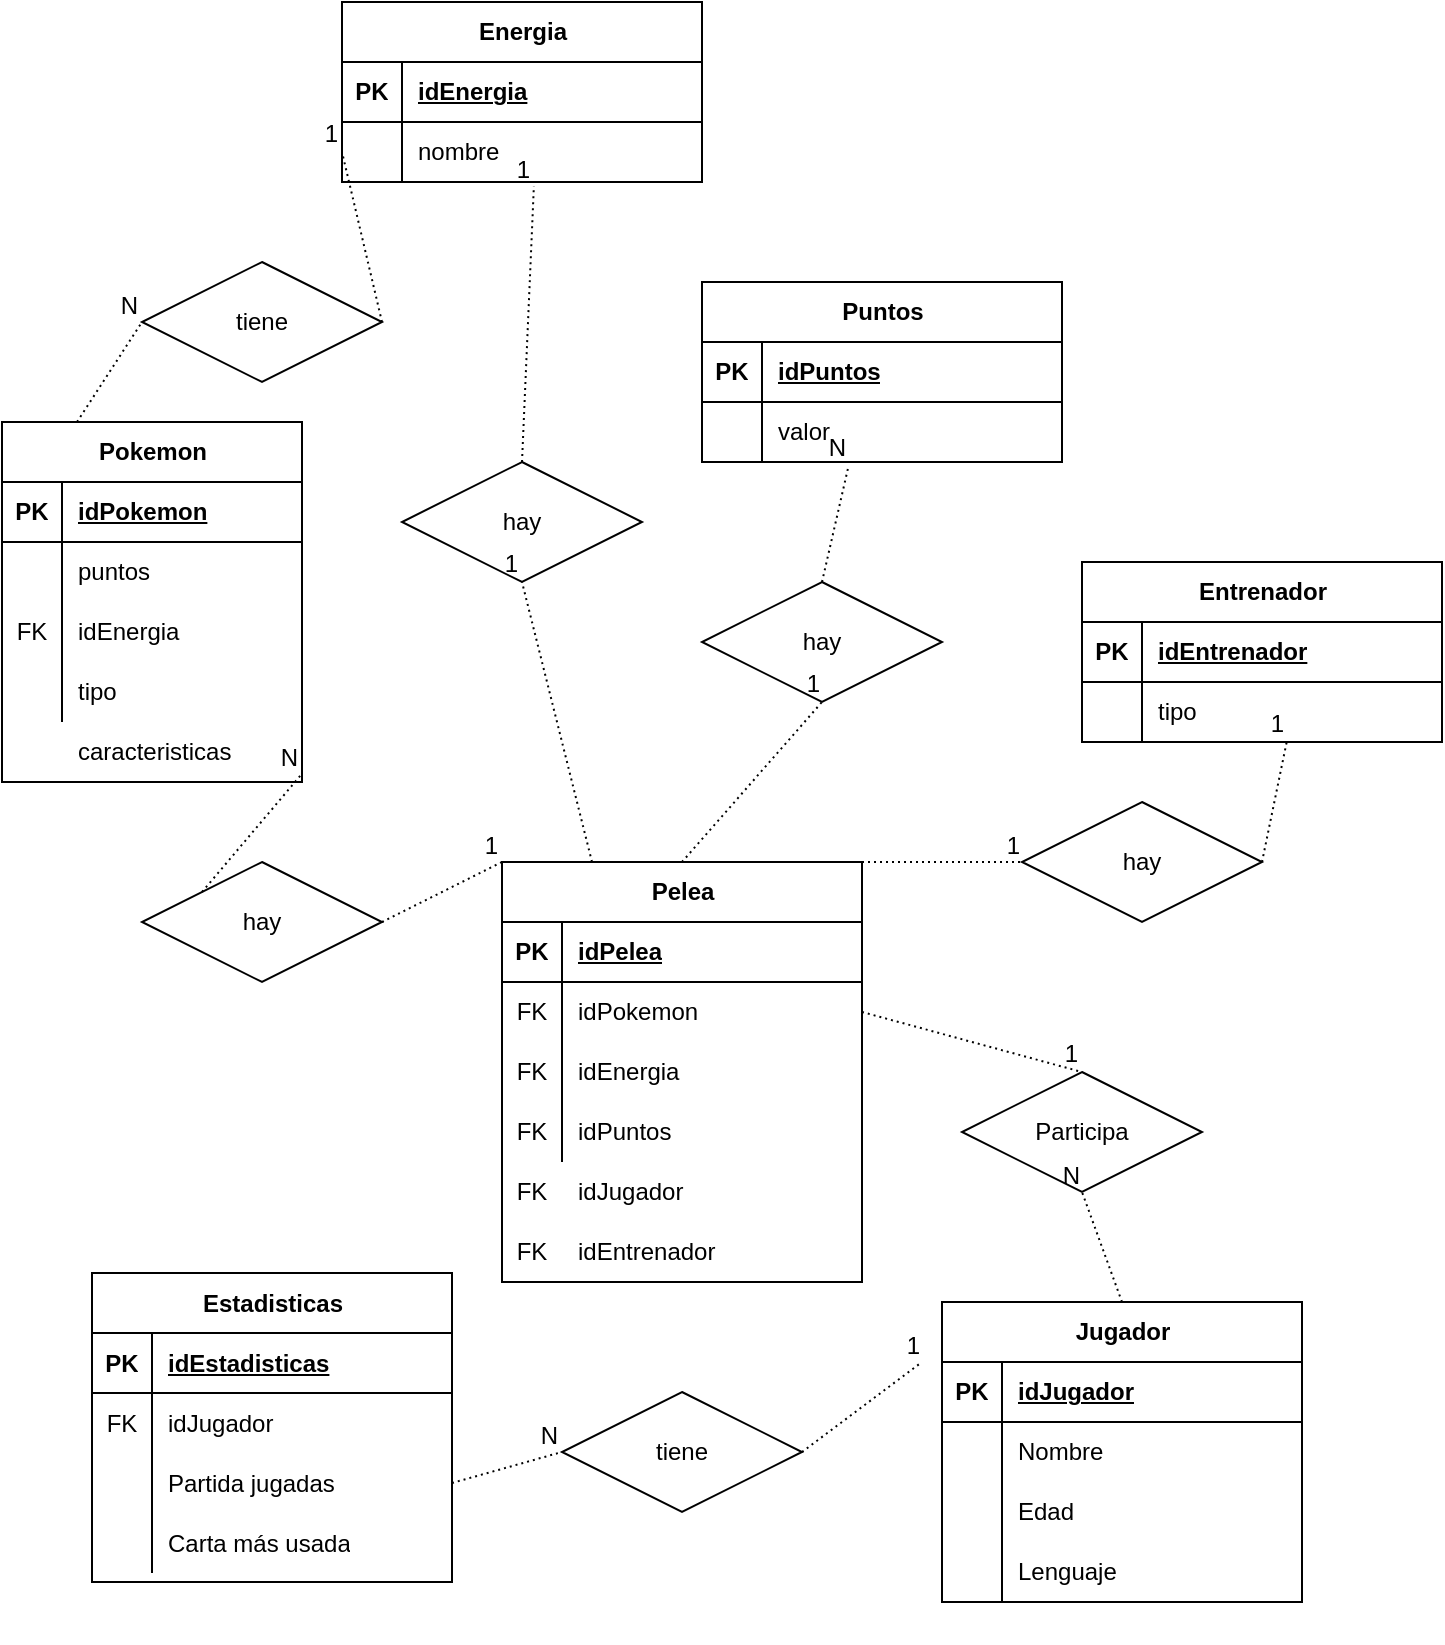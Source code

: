 <mxfile version="26.0.16">
  <diagram name="Página-1" id="0v46njM5LDoQzok3fD9l">
    <mxGraphModel grid="1" page="1" gridSize="10" guides="1" tooltips="1" connect="1" arrows="1" fold="1" pageScale="1" pageWidth="827" pageHeight="1169" math="0" shadow="0">
      <root>
        <mxCell id="0" />
        <mxCell id="1" parent="0" />
        <mxCell id="lnfIBL2a3uTPqAwQi3zn-13" value="Pokemon" style="shape=table;startSize=30;container=1;collapsible=1;childLayout=tableLayout;fixedRows=1;rowLines=0;fontStyle=1;align=center;resizeLast=1;html=1;" vertex="1" parent="1">
          <mxGeometry x="30" y="110" width="150" height="180" as="geometry" />
        </mxCell>
        <mxCell id="lnfIBL2a3uTPqAwQi3zn-14" value="" style="shape=tableRow;horizontal=0;startSize=0;swimlaneHead=0;swimlaneBody=0;fillColor=none;collapsible=0;dropTarget=0;points=[[0,0.5],[1,0.5]];portConstraint=eastwest;top=0;left=0;right=0;bottom=1;" vertex="1" parent="lnfIBL2a3uTPqAwQi3zn-13">
          <mxGeometry y="30" width="150" height="30" as="geometry" />
        </mxCell>
        <mxCell id="lnfIBL2a3uTPqAwQi3zn-15" value="PK" style="shape=partialRectangle;connectable=0;fillColor=none;top=0;left=0;bottom=0;right=0;fontStyle=1;overflow=hidden;whiteSpace=wrap;html=1;" vertex="1" parent="lnfIBL2a3uTPqAwQi3zn-14">
          <mxGeometry width="30" height="30" as="geometry">
            <mxRectangle width="30" height="30" as="alternateBounds" />
          </mxGeometry>
        </mxCell>
        <mxCell id="lnfIBL2a3uTPqAwQi3zn-16" value="idPokemon" style="shape=partialRectangle;connectable=0;fillColor=none;top=0;left=0;bottom=0;right=0;align=left;spacingLeft=6;fontStyle=5;overflow=hidden;whiteSpace=wrap;html=1;" vertex="1" parent="lnfIBL2a3uTPqAwQi3zn-14">
          <mxGeometry x="30" width="120" height="30" as="geometry">
            <mxRectangle width="120" height="30" as="alternateBounds" />
          </mxGeometry>
        </mxCell>
        <mxCell id="lnfIBL2a3uTPqAwQi3zn-17" value="" style="shape=tableRow;horizontal=0;startSize=0;swimlaneHead=0;swimlaneBody=0;fillColor=none;collapsible=0;dropTarget=0;points=[[0,0.5],[1,0.5]];portConstraint=eastwest;top=0;left=0;right=0;bottom=0;" vertex="1" parent="lnfIBL2a3uTPqAwQi3zn-13">
          <mxGeometry y="60" width="150" height="30" as="geometry" />
        </mxCell>
        <mxCell id="lnfIBL2a3uTPqAwQi3zn-18" value="" style="shape=partialRectangle;connectable=0;fillColor=none;top=0;left=0;bottom=0;right=0;editable=1;overflow=hidden;whiteSpace=wrap;html=1;" vertex="1" parent="lnfIBL2a3uTPqAwQi3zn-17">
          <mxGeometry width="30" height="30" as="geometry">
            <mxRectangle width="30" height="30" as="alternateBounds" />
          </mxGeometry>
        </mxCell>
        <mxCell id="lnfIBL2a3uTPqAwQi3zn-19" value="puntos" style="shape=partialRectangle;connectable=0;fillColor=none;top=0;left=0;bottom=0;right=0;align=left;spacingLeft=6;overflow=hidden;whiteSpace=wrap;html=1;" vertex="1" parent="lnfIBL2a3uTPqAwQi3zn-17">
          <mxGeometry x="30" width="120" height="30" as="geometry">
            <mxRectangle width="120" height="30" as="alternateBounds" />
          </mxGeometry>
        </mxCell>
        <mxCell id="lnfIBL2a3uTPqAwQi3zn-20" value="" style="shape=tableRow;horizontal=0;startSize=0;swimlaneHead=0;swimlaneBody=0;fillColor=none;collapsible=0;dropTarget=0;points=[[0,0.5],[1,0.5]];portConstraint=eastwest;top=0;left=0;right=0;bottom=0;" vertex="1" parent="lnfIBL2a3uTPqAwQi3zn-13">
          <mxGeometry y="90" width="150" height="30" as="geometry" />
        </mxCell>
        <mxCell id="lnfIBL2a3uTPqAwQi3zn-21" value="FK" style="shape=partialRectangle;connectable=0;fillColor=none;top=0;left=0;bottom=0;right=0;editable=1;overflow=hidden;whiteSpace=wrap;html=1;" vertex="1" parent="lnfIBL2a3uTPqAwQi3zn-20">
          <mxGeometry width="30" height="30" as="geometry">
            <mxRectangle width="30" height="30" as="alternateBounds" />
          </mxGeometry>
        </mxCell>
        <mxCell id="lnfIBL2a3uTPqAwQi3zn-22" value="idEnergia" style="shape=partialRectangle;connectable=0;fillColor=none;top=0;left=0;bottom=0;right=0;align=left;spacingLeft=6;overflow=hidden;whiteSpace=wrap;html=1;" vertex="1" parent="lnfIBL2a3uTPqAwQi3zn-20">
          <mxGeometry x="30" width="120" height="30" as="geometry">
            <mxRectangle width="120" height="30" as="alternateBounds" />
          </mxGeometry>
        </mxCell>
        <mxCell id="lnfIBL2a3uTPqAwQi3zn-23" value="" style="shape=tableRow;horizontal=0;startSize=0;swimlaneHead=0;swimlaneBody=0;fillColor=none;collapsible=0;dropTarget=0;points=[[0,0.5],[1,0.5]];portConstraint=eastwest;top=0;left=0;right=0;bottom=0;" vertex="1" parent="lnfIBL2a3uTPqAwQi3zn-13">
          <mxGeometry y="120" width="150" height="30" as="geometry" />
        </mxCell>
        <mxCell id="lnfIBL2a3uTPqAwQi3zn-24" value="" style="shape=partialRectangle;connectable=0;fillColor=none;top=0;left=0;bottom=0;right=0;editable=1;overflow=hidden;whiteSpace=wrap;html=1;" vertex="1" parent="lnfIBL2a3uTPqAwQi3zn-23">
          <mxGeometry width="30" height="30" as="geometry">
            <mxRectangle width="30" height="30" as="alternateBounds" />
          </mxGeometry>
        </mxCell>
        <mxCell id="lnfIBL2a3uTPqAwQi3zn-25" value="tipo" style="shape=partialRectangle;connectable=0;fillColor=none;top=0;left=0;bottom=0;right=0;align=left;spacingLeft=6;overflow=hidden;whiteSpace=wrap;html=1;" vertex="1" parent="lnfIBL2a3uTPqAwQi3zn-23">
          <mxGeometry x="30" width="120" height="30" as="geometry">
            <mxRectangle width="120" height="30" as="alternateBounds" />
          </mxGeometry>
        </mxCell>
        <mxCell id="lnfIBL2a3uTPqAwQi3zn-26" value="Entrenador" style="shape=table;startSize=30;container=1;collapsible=1;childLayout=tableLayout;fixedRows=1;rowLines=0;fontStyle=1;align=center;resizeLast=1;html=1;" vertex="1" parent="1">
          <mxGeometry x="570" y="180" width="180" height="90" as="geometry" />
        </mxCell>
        <mxCell id="lnfIBL2a3uTPqAwQi3zn-27" value="" style="shape=tableRow;horizontal=0;startSize=0;swimlaneHead=0;swimlaneBody=0;fillColor=none;collapsible=0;dropTarget=0;points=[[0,0.5],[1,0.5]];portConstraint=eastwest;top=0;left=0;right=0;bottom=1;" vertex="1" parent="lnfIBL2a3uTPqAwQi3zn-26">
          <mxGeometry y="30" width="180" height="30" as="geometry" />
        </mxCell>
        <mxCell id="lnfIBL2a3uTPqAwQi3zn-28" value="PK" style="shape=partialRectangle;connectable=0;fillColor=none;top=0;left=0;bottom=0;right=0;fontStyle=1;overflow=hidden;whiteSpace=wrap;html=1;" vertex="1" parent="lnfIBL2a3uTPqAwQi3zn-27">
          <mxGeometry width="30" height="30" as="geometry">
            <mxRectangle width="30" height="30" as="alternateBounds" />
          </mxGeometry>
        </mxCell>
        <mxCell id="lnfIBL2a3uTPqAwQi3zn-29" value="idEntrenador" style="shape=partialRectangle;connectable=0;fillColor=none;top=0;left=0;bottom=0;right=0;align=left;spacingLeft=6;fontStyle=5;overflow=hidden;whiteSpace=wrap;html=1;" vertex="1" parent="lnfIBL2a3uTPqAwQi3zn-27">
          <mxGeometry x="30" width="150" height="30" as="geometry">
            <mxRectangle width="150" height="30" as="alternateBounds" />
          </mxGeometry>
        </mxCell>
        <mxCell id="lnfIBL2a3uTPqAwQi3zn-30" value="" style="shape=tableRow;horizontal=0;startSize=0;swimlaneHead=0;swimlaneBody=0;fillColor=none;collapsible=0;dropTarget=0;points=[[0,0.5],[1,0.5]];portConstraint=eastwest;top=0;left=0;right=0;bottom=0;" vertex="1" parent="lnfIBL2a3uTPqAwQi3zn-26">
          <mxGeometry y="60" width="180" height="30" as="geometry" />
        </mxCell>
        <mxCell id="lnfIBL2a3uTPqAwQi3zn-31" value="" style="shape=partialRectangle;connectable=0;fillColor=none;top=0;left=0;bottom=0;right=0;editable=1;overflow=hidden;whiteSpace=wrap;html=1;" vertex="1" parent="lnfIBL2a3uTPqAwQi3zn-30">
          <mxGeometry width="30" height="30" as="geometry">
            <mxRectangle width="30" height="30" as="alternateBounds" />
          </mxGeometry>
        </mxCell>
        <mxCell id="lnfIBL2a3uTPqAwQi3zn-32" value="tipo" style="shape=partialRectangle;connectable=0;fillColor=none;top=0;left=0;bottom=0;right=0;align=left;spacingLeft=6;overflow=hidden;whiteSpace=wrap;html=1;" vertex="1" parent="lnfIBL2a3uTPqAwQi3zn-30">
          <mxGeometry x="30" width="150" height="30" as="geometry">
            <mxRectangle width="150" height="30" as="alternateBounds" />
          </mxGeometry>
        </mxCell>
        <mxCell id="lnfIBL2a3uTPqAwQi3zn-42" value="Puntos" style="shape=table;startSize=30;container=1;collapsible=1;childLayout=tableLayout;fixedRows=1;rowLines=0;fontStyle=1;align=center;resizeLast=1;html=1;" vertex="1" parent="1">
          <mxGeometry x="380" y="40" width="180" height="90" as="geometry" />
        </mxCell>
        <mxCell id="lnfIBL2a3uTPqAwQi3zn-43" value="" style="shape=tableRow;horizontal=0;startSize=0;swimlaneHead=0;swimlaneBody=0;fillColor=none;collapsible=0;dropTarget=0;points=[[0,0.5],[1,0.5]];portConstraint=eastwest;top=0;left=0;right=0;bottom=1;" vertex="1" parent="lnfIBL2a3uTPqAwQi3zn-42">
          <mxGeometry y="30" width="180" height="30" as="geometry" />
        </mxCell>
        <mxCell id="lnfIBL2a3uTPqAwQi3zn-44" value="PK" style="shape=partialRectangle;connectable=0;fillColor=none;top=0;left=0;bottom=0;right=0;fontStyle=1;overflow=hidden;whiteSpace=wrap;html=1;" vertex="1" parent="lnfIBL2a3uTPqAwQi3zn-43">
          <mxGeometry width="30" height="30" as="geometry">
            <mxRectangle width="30" height="30" as="alternateBounds" />
          </mxGeometry>
        </mxCell>
        <mxCell id="lnfIBL2a3uTPqAwQi3zn-45" value="idPuntos" style="shape=partialRectangle;connectable=0;fillColor=none;top=0;left=0;bottom=0;right=0;align=left;spacingLeft=6;fontStyle=5;overflow=hidden;whiteSpace=wrap;html=1;" vertex="1" parent="lnfIBL2a3uTPqAwQi3zn-43">
          <mxGeometry x="30" width="150" height="30" as="geometry">
            <mxRectangle width="150" height="30" as="alternateBounds" />
          </mxGeometry>
        </mxCell>
        <mxCell id="lnfIBL2a3uTPqAwQi3zn-46" value="" style="shape=tableRow;horizontal=0;startSize=0;swimlaneHead=0;swimlaneBody=0;fillColor=none;collapsible=0;dropTarget=0;points=[[0,0.5],[1,0.5]];portConstraint=eastwest;top=0;left=0;right=0;bottom=0;" vertex="1" parent="lnfIBL2a3uTPqAwQi3zn-42">
          <mxGeometry y="60" width="180" height="30" as="geometry" />
        </mxCell>
        <mxCell id="lnfIBL2a3uTPqAwQi3zn-47" value="" style="shape=partialRectangle;connectable=0;fillColor=none;top=0;left=0;bottom=0;right=0;editable=1;overflow=hidden;whiteSpace=wrap;html=1;" vertex="1" parent="lnfIBL2a3uTPqAwQi3zn-46">
          <mxGeometry width="30" height="30" as="geometry">
            <mxRectangle width="30" height="30" as="alternateBounds" />
          </mxGeometry>
        </mxCell>
        <mxCell id="lnfIBL2a3uTPqAwQi3zn-48" value="valor" style="shape=partialRectangle;connectable=0;fillColor=none;top=0;left=0;bottom=0;right=0;align=left;spacingLeft=6;overflow=hidden;whiteSpace=wrap;html=1;" vertex="1" parent="lnfIBL2a3uTPqAwQi3zn-46">
          <mxGeometry x="30" width="150" height="30" as="geometry">
            <mxRectangle width="150" height="30" as="alternateBounds" />
          </mxGeometry>
        </mxCell>
        <mxCell id="lnfIBL2a3uTPqAwQi3zn-55" value="Energia" style="shape=table;startSize=30;container=1;collapsible=1;childLayout=tableLayout;fixedRows=1;rowLines=0;fontStyle=1;align=center;resizeLast=1;html=1;" vertex="1" parent="1">
          <mxGeometry x="200" y="-100" width="180" height="90" as="geometry" />
        </mxCell>
        <mxCell id="lnfIBL2a3uTPqAwQi3zn-56" value="" style="shape=tableRow;horizontal=0;startSize=0;swimlaneHead=0;swimlaneBody=0;fillColor=none;collapsible=0;dropTarget=0;points=[[0,0.5],[1,0.5]];portConstraint=eastwest;top=0;left=0;right=0;bottom=1;" vertex="1" parent="lnfIBL2a3uTPqAwQi3zn-55">
          <mxGeometry y="30" width="180" height="30" as="geometry" />
        </mxCell>
        <mxCell id="lnfIBL2a3uTPqAwQi3zn-57" value="PK" style="shape=partialRectangle;connectable=0;fillColor=none;top=0;left=0;bottom=0;right=0;fontStyle=1;overflow=hidden;whiteSpace=wrap;html=1;" vertex="1" parent="lnfIBL2a3uTPqAwQi3zn-56">
          <mxGeometry width="30" height="30" as="geometry">
            <mxRectangle width="30" height="30" as="alternateBounds" />
          </mxGeometry>
        </mxCell>
        <mxCell id="lnfIBL2a3uTPqAwQi3zn-58" value="idEnergia" style="shape=partialRectangle;connectable=0;fillColor=none;top=0;left=0;bottom=0;right=0;align=left;spacingLeft=6;fontStyle=5;overflow=hidden;whiteSpace=wrap;html=1;" vertex="1" parent="lnfIBL2a3uTPqAwQi3zn-56">
          <mxGeometry x="30" width="150" height="30" as="geometry">
            <mxRectangle width="150" height="30" as="alternateBounds" />
          </mxGeometry>
        </mxCell>
        <mxCell id="lnfIBL2a3uTPqAwQi3zn-59" value="" style="shape=tableRow;horizontal=0;startSize=0;swimlaneHead=0;swimlaneBody=0;fillColor=none;collapsible=0;dropTarget=0;points=[[0,0.5],[1,0.5]];portConstraint=eastwest;top=0;left=0;right=0;bottom=0;" vertex="1" parent="lnfIBL2a3uTPqAwQi3zn-55">
          <mxGeometry y="60" width="180" height="30" as="geometry" />
        </mxCell>
        <mxCell id="lnfIBL2a3uTPqAwQi3zn-60" value="" style="shape=partialRectangle;connectable=0;fillColor=none;top=0;left=0;bottom=0;right=0;editable=1;overflow=hidden;whiteSpace=wrap;html=1;" vertex="1" parent="lnfIBL2a3uTPqAwQi3zn-59">
          <mxGeometry width="30" height="30" as="geometry">
            <mxRectangle width="30" height="30" as="alternateBounds" />
          </mxGeometry>
        </mxCell>
        <mxCell id="lnfIBL2a3uTPqAwQi3zn-61" value="nombre" style="shape=partialRectangle;connectable=0;fillColor=none;top=0;left=0;bottom=0;right=0;align=left;spacingLeft=6;overflow=hidden;whiteSpace=wrap;html=1;" vertex="1" parent="lnfIBL2a3uTPqAwQi3zn-59">
          <mxGeometry x="30" width="150" height="30" as="geometry">
            <mxRectangle width="150" height="30" as="alternateBounds" />
          </mxGeometry>
        </mxCell>
        <mxCell id="lnfIBL2a3uTPqAwQi3zn-68" value="Pelea" style="shape=table;startSize=30;container=1;collapsible=1;childLayout=tableLayout;fixedRows=1;rowLines=0;fontStyle=1;align=center;resizeLast=1;html=1;" vertex="1" parent="1">
          <mxGeometry x="280" y="330" width="180" height="210" as="geometry" />
        </mxCell>
        <mxCell id="lnfIBL2a3uTPqAwQi3zn-69" value="" style="shape=tableRow;horizontal=0;startSize=0;swimlaneHead=0;swimlaneBody=0;fillColor=none;collapsible=0;dropTarget=0;points=[[0,0.5],[1,0.5]];portConstraint=eastwest;top=0;left=0;right=0;bottom=1;" vertex="1" parent="lnfIBL2a3uTPqAwQi3zn-68">
          <mxGeometry y="30" width="180" height="30" as="geometry" />
        </mxCell>
        <mxCell id="lnfIBL2a3uTPqAwQi3zn-70" value="PK" style="shape=partialRectangle;connectable=0;fillColor=none;top=0;left=0;bottom=0;right=0;fontStyle=1;overflow=hidden;whiteSpace=wrap;html=1;" vertex="1" parent="lnfIBL2a3uTPqAwQi3zn-69">
          <mxGeometry width="30" height="30" as="geometry">
            <mxRectangle width="30" height="30" as="alternateBounds" />
          </mxGeometry>
        </mxCell>
        <mxCell id="lnfIBL2a3uTPqAwQi3zn-71" value="idPelea" style="shape=partialRectangle;connectable=0;fillColor=none;top=0;left=0;bottom=0;right=0;align=left;spacingLeft=6;fontStyle=5;overflow=hidden;whiteSpace=wrap;html=1;" vertex="1" parent="lnfIBL2a3uTPqAwQi3zn-69">
          <mxGeometry x="30" width="150" height="30" as="geometry">
            <mxRectangle width="150" height="30" as="alternateBounds" />
          </mxGeometry>
        </mxCell>
        <mxCell id="lnfIBL2a3uTPqAwQi3zn-72" value="" style="shape=tableRow;horizontal=0;startSize=0;swimlaneHead=0;swimlaneBody=0;fillColor=none;collapsible=0;dropTarget=0;points=[[0,0.5],[1,0.5]];portConstraint=eastwest;top=0;left=0;right=0;bottom=0;" vertex="1" parent="lnfIBL2a3uTPqAwQi3zn-68">
          <mxGeometry y="60" width="180" height="30" as="geometry" />
        </mxCell>
        <mxCell id="lnfIBL2a3uTPqAwQi3zn-73" value="FK" style="shape=partialRectangle;connectable=0;fillColor=none;top=0;left=0;bottom=0;right=0;editable=1;overflow=hidden;whiteSpace=wrap;html=1;" vertex="1" parent="lnfIBL2a3uTPqAwQi3zn-72">
          <mxGeometry width="30" height="30" as="geometry">
            <mxRectangle width="30" height="30" as="alternateBounds" />
          </mxGeometry>
        </mxCell>
        <mxCell id="lnfIBL2a3uTPqAwQi3zn-74" value="idPokemon" style="shape=partialRectangle;connectable=0;fillColor=none;top=0;left=0;bottom=0;right=0;align=left;spacingLeft=6;overflow=hidden;whiteSpace=wrap;html=1;" vertex="1" parent="lnfIBL2a3uTPqAwQi3zn-72">
          <mxGeometry x="30" width="150" height="30" as="geometry">
            <mxRectangle width="150" height="30" as="alternateBounds" />
          </mxGeometry>
        </mxCell>
        <mxCell id="lnfIBL2a3uTPqAwQi3zn-75" value="" style="shape=tableRow;horizontal=0;startSize=0;swimlaneHead=0;swimlaneBody=0;fillColor=none;collapsible=0;dropTarget=0;points=[[0,0.5],[1,0.5]];portConstraint=eastwest;top=0;left=0;right=0;bottom=0;" vertex="1" parent="lnfIBL2a3uTPqAwQi3zn-68">
          <mxGeometry y="90" width="180" height="30" as="geometry" />
        </mxCell>
        <mxCell id="lnfIBL2a3uTPqAwQi3zn-76" value="FK" style="shape=partialRectangle;connectable=0;fillColor=none;top=0;left=0;bottom=0;right=0;editable=1;overflow=hidden;whiteSpace=wrap;html=1;" vertex="1" parent="lnfIBL2a3uTPqAwQi3zn-75">
          <mxGeometry width="30" height="30" as="geometry">
            <mxRectangle width="30" height="30" as="alternateBounds" />
          </mxGeometry>
        </mxCell>
        <mxCell id="lnfIBL2a3uTPqAwQi3zn-77" value="idEnergia" style="shape=partialRectangle;connectable=0;fillColor=none;top=0;left=0;bottom=0;right=0;align=left;spacingLeft=6;overflow=hidden;whiteSpace=wrap;html=1;" vertex="1" parent="lnfIBL2a3uTPqAwQi3zn-75">
          <mxGeometry x="30" width="150" height="30" as="geometry">
            <mxRectangle width="150" height="30" as="alternateBounds" />
          </mxGeometry>
        </mxCell>
        <mxCell id="lnfIBL2a3uTPqAwQi3zn-78" value="" style="shape=tableRow;horizontal=0;startSize=0;swimlaneHead=0;swimlaneBody=0;fillColor=none;collapsible=0;dropTarget=0;points=[[0,0.5],[1,0.5]];portConstraint=eastwest;top=0;left=0;right=0;bottom=0;" vertex="1" parent="lnfIBL2a3uTPqAwQi3zn-68">
          <mxGeometry y="120" width="180" height="30" as="geometry" />
        </mxCell>
        <mxCell id="lnfIBL2a3uTPqAwQi3zn-79" value="FK" style="shape=partialRectangle;connectable=0;fillColor=none;top=0;left=0;bottom=0;right=0;editable=1;overflow=hidden;whiteSpace=wrap;html=1;" vertex="1" parent="lnfIBL2a3uTPqAwQi3zn-78">
          <mxGeometry width="30" height="30" as="geometry">
            <mxRectangle width="30" height="30" as="alternateBounds" />
          </mxGeometry>
        </mxCell>
        <mxCell id="lnfIBL2a3uTPqAwQi3zn-80" value="idPuntos" style="shape=partialRectangle;connectable=0;fillColor=none;top=0;left=0;bottom=0;right=0;align=left;spacingLeft=6;overflow=hidden;whiteSpace=wrap;html=1;" vertex="1" parent="lnfIBL2a3uTPqAwQi3zn-78">
          <mxGeometry x="30" width="150" height="30" as="geometry">
            <mxRectangle width="150" height="30" as="alternateBounds" />
          </mxGeometry>
        </mxCell>
        <mxCell id="lnfIBL2a3uTPqAwQi3zn-81" value="" style="shape=tableRow;horizontal=0;startSize=0;swimlaneHead=0;swimlaneBody=0;fillColor=none;collapsible=0;dropTarget=0;points=[[0,0.5],[1,0.5]];portConstraint=eastwest;top=0;left=0;right=0;bottom=0;" vertex="1" parent="1">
          <mxGeometry x="40" y="450" width="180" height="30" as="geometry" />
        </mxCell>
        <mxCell id="lnfIBL2a3uTPqAwQi3zn-84" value="" style="shape=tableRow;horizontal=0;startSize=0;swimlaneHead=0;swimlaneBody=0;fillColor=none;collapsible=0;dropTarget=0;points=[[0,0.5],[1,0.5]];portConstraint=eastwest;top=0;left=0;right=0;bottom=0;" vertex="1" parent="1">
          <mxGeometry x="90" y="250" width="150" height="20" as="geometry" />
        </mxCell>
        <mxCell id="lnfIBL2a3uTPqAwQi3zn-85" value="" style="shape=partialRectangle;connectable=0;fillColor=none;top=0;left=0;bottom=0;right=0;editable=1;overflow=hidden;whiteSpace=wrap;html=1;" vertex="1" parent="lnfIBL2a3uTPqAwQi3zn-84">
          <mxGeometry width="30" height="20" as="geometry">
            <mxRectangle width="30" height="20" as="alternateBounds" />
          </mxGeometry>
        </mxCell>
        <mxCell id="lnfIBL2a3uTPqAwQi3zn-87" value="" style="shape=tableRow;horizontal=0;startSize=0;swimlaneHead=0;swimlaneBody=0;fillColor=none;collapsible=0;dropTarget=0;points=[[0,0.5],[1,0.5]];portConstraint=eastwest;top=0;left=0;right=0;bottom=0;rounded=0;swimlaneFillColor=none;" vertex="1" parent="1">
          <mxGeometry x="90" y="260" width="150" height="30" as="geometry" />
        </mxCell>
        <mxCell id="lnfIBL2a3uTPqAwQi3zn-89" value="caracteristicas" style="shape=partialRectangle;connectable=0;fillColor=none;top=0;left=0;bottom=0;right=0;align=left;spacingLeft=6;overflow=hidden;whiteSpace=wrap;html=1;" vertex="1" parent="lnfIBL2a3uTPqAwQi3zn-87">
          <mxGeometry x="-30" width="120" height="30" as="geometry">
            <mxRectangle width="120" height="30" as="alternateBounds" />
          </mxGeometry>
        </mxCell>
        <mxCell id="lnfIBL2a3uTPqAwQi3zn-93" value="Jugador" style="shape=table;startSize=30;container=1;collapsible=1;childLayout=tableLayout;fixedRows=1;rowLines=0;fontStyle=1;align=center;resizeLast=1;html=1;" vertex="1" parent="1">
          <mxGeometry x="500" y="550" width="180" height="150" as="geometry" />
        </mxCell>
        <mxCell id="lnfIBL2a3uTPqAwQi3zn-94" value="" style="shape=tableRow;horizontal=0;startSize=0;swimlaneHead=0;swimlaneBody=0;fillColor=none;collapsible=0;dropTarget=0;points=[[0,0.5],[1,0.5]];portConstraint=eastwest;top=0;left=0;right=0;bottom=1;" vertex="1" parent="lnfIBL2a3uTPqAwQi3zn-93">
          <mxGeometry y="30" width="180" height="30" as="geometry" />
        </mxCell>
        <mxCell id="lnfIBL2a3uTPqAwQi3zn-95" value="PK" style="shape=partialRectangle;connectable=0;fillColor=none;top=0;left=0;bottom=0;right=0;fontStyle=1;overflow=hidden;whiteSpace=wrap;html=1;" vertex="1" parent="lnfIBL2a3uTPqAwQi3zn-94">
          <mxGeometry width="30" height="30" as="geometry">
            <mxRectangle width="30" height="30" as="alternateBounds" />
          </mxGeometry>
        </mxCell>
        <mxCell id="lnfIBL2a3uTPqAwQi3zn-96" value="idJugador" style="shape=partialRectangle;connectable=0;fillColor=none;top=0;left=0;bottom=0;right=0;align=left;spacingLeft=6;fontStyle=5;overflow=hidden;whiteSpace=wrap;html=1;" vertex="1" parent="lnfIBL2a3uTPqAwQi3zn-94">
          <mxGeometry x="30" width="150" height="30" as="geometry">
            <mxRectangle width="150" height="30" as="alternateBounds" />
          </mxGeometry>
        </mxCell>
        <mxCell id="lnfIBL2a3uTPqAwQi3zn-97" value="" style="shape=tableRow;horizontal=0;startSize=0;swimlaneHead=0;swimlaneBody=0;fillColor=none;collapsible=0;dropTarget=0;points=[[0,0.5],[1,0.5]];portConstraint=eastwest;top=0;left=0;right=0;bottom=0;" vertex="1" parent="lnfIBL2a3uTPqAwQi3zn-93">
          <mxGeometry y="60" width="180" height="30" as="geometry" />
        </mxCell>
        <mxCell id="lnfIBL2a3uTPqAwQi3zn-98" value="" style="shape=partialRectangle;connectable=0;fillColor=none;top=0;left=0;bottom=0;right=0;editable=1;overflow=hidden;whiteSpace=wrap;html=1;" vertex="1" parent="lnfIBL2a3uTPqAwQi3zn-97">
          <mxGeometry width="30" height="30" as="geometry">
            <mxRectangle width="30" height="30" as="alternateBounds" />
          </mxGeometry>
        </mxCell>
        <mxCell id="lnfIBL2a3uTPqAwQi3zn-99" value="Nombre" style="shape=partialRectangle;connectable=0;fillColor=none;top=0;left=0;bottom=0;right=0;align=left;spacingLeft=6;overflow=hidden;whiteSpace=wrap;html=1;" vertex="1" parent="lnfIBL2a3uTPqAwQi3zn-97">
          <mxGeometry x="30" width="150" height="30" as="geometry">
            <mxRectangle width="150" height="30" as="alternateBounds" />
          </mxGeometry>
        </mxCell>
        <mxCell id="lnfIBL2a3uTPqAwQi3zn-100" value="" style="shape=tableRow;horizontal=0;startSize=0;swimlaneHead=0;swimlaneBody=0;fillColor=none;collapsible=0;dropTarget=0;points=[[0,0.5],[1,0.5]];portConstraint=eastwest;top=0;left=0;right=0;bottom=0;" vertex="1" parent="lnfIBL2a3uTPqAwQi3zn-93">
          <mxGeometry y="90" width="180" height="30" as="geometry" />
        </mxCell>
        <mxCell id="lnfIBL2a3uTPqAwQi3zn-101" value="" style="shape=partialRectangle;connectable=0;fillColor=none;top=0;left=0;bottom=0;right=0;editable=1;overflow=hidden;whiteSpace=wrap;html=1;" vertex="1" parent="lnfIBL2a3uTPqAwQi3zn-100">
          <mxGeometry width="30" height="30" as="geometry">
            <mxRectangle width="30" height="30" as="alternateBounds" />
          </mxGeometry>
        </mxCell>
        <mxCell id="lnfIBL2a3uTPqAwQi3zn-102" value="Edad" style="shape=partialRectangle;connectable=0;fillColor=none;top=0;left=0;bottom=0;right=0;align=left;spacingLeft=6;overflow=hidden;whiteSpace=wrap;html=1;" vertex="1" parent="lnfIBL2a3uTPqAwQi3zn-100">
          <mxGeometry x="30" width="150" height="30" as="geometry">
            <mxRectangle width="150" height="30" as="alternateBounds" />
          </mxGeometry>
        </mxCell>
        <mxCell id="lnfIBL2a3uTPqAwQi3zn-103" value="" style="shape=tableRow;horizontal=0;startSize=0;swimlaneHead=0;swimlaneBody=0;fillColor=none;collapsible=0;dropTarget=0;points=[[0,0.5],[1,0.5]];portConstraint=eastwest;top=0;left=0;right=0;bottom=0;" vertex="1" parent="lnfIBL2a3uTPqAwQi3zn-93">
          <mxGeometry y="120" width="180" height="30" as="geometry" />
        </mxCell>
        <mxCell id="lnfIBL2a3uTPqAwQi3zn-104" value="" style="shape=partialRectangle;connectable=0;fillColor=none;top=0;left=0;bottom=0;right=0;editable=1;overflow=hidden;whiteSpace=wrap;html=1;" vertex="1" parent="lnfIBL2a3uTPqAwQi3zn-103">
          <mxGeometry width="30" height="30" as="geometry">
            <mxRectangle width="30" height="30" as="alternateBounds" />
          </mxGeometry>
        </mxCell>
        <mxCell id="lnfIBL2a3uTPqAwQi3zn-105" value="Lenguaje" style="shape=partialRectangle;connectable=0;fillColor=none;top=0;left=0;bottom=0;right=0;align=left;spacingLeft=6;overflow=hidden;whiteSpace=wrap;html=1;" vertex="1" parent="lnfIBL2a3uTPqAwQi3zn-103">
          <mxGeometry x="30" width="150" height="30" as="geometry">
            <mxRectangle width="150" height="30" as="alternateBounds" />
          </mxGeometry>
        </mxCell>
        <mxCell id="lnfIBL2a3uTPqAwQi3zn-119" value="" style="shape=tableRow;horizontal=0;startSize=0;swimlaneHead=0;swimlaneBody=0;fillColor=none;collapsible=0;dropTarget=0;points=[[0,0.5],[1,0.5]];portConstraint=eastwest;top=0;left=0;right=0;bottom=0;" vertex="1" parent="1">
          <mxGeometry x="480" y="610" width="180" height="30" as="geometry" />
        </mxCell>
        <mxCell id="lnfIBL2a3uTPqAwQi3zn-120" value="" style="shape=partialRectangle;connectable=0;fillColor=none;top=0;left=0;bottom=0;right=0;editable=1;overflow=hidden;whiteSpace=wrap;html=1;" vertex="1" parent="lnfIBL2a3uTPqAwQi3zn-119">
          <mxGeometry width="30" height="30" as="geometry">
            <mxRectangle width="30" height="30" as="alternateBounds" />
          </mxGeometry>
        </mxCell>
        <mxCell id="lnfIBL2a3uTPqAwQi3zn-125" value="Estadisticas" style="shape=table;startSize=30;container=1;collapsible=1;childLayout=tableLayout;fixedRows=1;rowLines=0;fontStyle=1;align=center;resizeLast=1;html=1;" vertex="1" parent="1">
          <mxGeometry x="75" y="535.5" width="180" height="154.5" as="geometry" />
        </mxCell>
        <mxCell id="lnfIBL2a3uTPqAwQi3zn-126" value="" style="shape=tableRow;horizontal=0;startSize=0;swimlaneHead=0;swimlaneBody=0;fillColor=none;collapsible=0;dropTarget=0;points=[[0,0.5],[1,0.5]];portConstraint=eastwest;top=0;left=0;right=0;bottom=1;" vertex="1" parent="lnfIBL2a3uTPqAwQi3zn-125">
          <mxGeometry y="30" width="180" height="30" as="geometry" />
        </mxCell>
        <mxCell id="lnfIBL2a3uTPqAwQi3zn-127" value="PK" style="shape=partialRectangle;connectable=0;fillColor=none;top=0;left=0;bottom=0;right=0;fontStyle=1;overflow=hidden;whiteSpace=wrap;html=1;" vertex="1" parent="lnfIBL2a3uTPqAwQi3zn-126">
          <mxGeometry width="30" height="30" as="geometry">
            <mxRectangle width="30" height="30" as="alternateBounds" />
          </mxGeometry>
        </mxCell>
        <mxCell id="lnfIBL2a3uTPqAwQi3zn-128" value="idEstadisticas" style="shape=partialRectangle;connectable=0;fillColor=none;top=0;left=0;bottom=0;right=0;align=left;spacingLeft=6;fontStyle=5;overflow=hidden;whiteSpace=wrap;html=1;" vertex="1" parent="lnfIBL2a3uTPqAwQi3zn-126">
          <mxGeometry x="30" width="150" height="30" as="geometry">
            <mxRectangle width="150" height="30" as="alternateBounds" />
          </mxGeometry>
        </mxCell>
        <mxCell id="lnfIBL2a3uTPqAwQi3zn-129" value="" style="shape=tableRow;horizontal=0;startSize=0;swimlaneHead=0;swimlaneBody=0;fillColor=none;collapsible=0;dropTarget=0;points=[[0,0.5],[1,0.5]];portConstraint=eastwest;top=0;left=0;right=0;bottom=0;" vertex="1" parent="lnfIBL2a3uTPqAwQi3zn-125">
          <mxGeometry y="60" width="180" height="30" as="geometry" />
        </mxCell>
        <mxCell id="lnfIBL2a3uTPqAwQi3zn-130" value="FK" style="shape=partialRectangle;connectable=0;fillColor=none;top=0;left=0;bottom=0;right=0;editable=1;overflow=hidden;whiteSpace=wrap;html=1;" vertex="1" parent="lnfIBL2a3uTPqAwQi3zn-129">
          <mxGeometry width="30" height="30" as="geometry">
            <mxRectangle width="30" height="30" as="alternateBounds" />
          </mxGeometry>
        </mxCell>
        <mxCell id="lnfIBL2a3uTPqAwQi3zn-131" value="idJugador" style="shape=partialRectangle;connectable=0;fillColor=none;top=0;left=0;bottom=0;right=0;align=left;spacingLeft=6;overflow=hidden;whiteSpace=wrap;html=1;" vertex="1" parent="lnfIBL2a3uTPqAwQi3zn-129">
          <mxGeometry x="30" width="150" height="30" as="geometry">
            <mxRectangle width="150" height="30" as="alternateBounds" />
          </mxGeometry>
        </mxCell>
        <mxCell id="lnfIBL2a3uTPqAwQi3zn-132" value="" style="shape=tableRow;horizontal=0;startSize=0;swimlaneHead=0;swimlaneBody=0;fillColor=none;collapsible=0;dropTarget=0;points=[[0,0.5],[1,0.5]];portConstraint=eastwest;top=0;left=0;right=0;bottom=0;" vertex="1" parent="lnfIBL2a3uTPqAwQi3zn-125">
          <mxGeometry y="90" width="180" height="30" as="geometry" />
        </mxCell>
        <mxCell id="lnfIBL2a3uTPqAwQi3zn-133" value="" style="shape=partialRectangle;connectable=0;fillColor=none;top=0;left=0;bottom=0;right=0;editable=1;overflow=hidden;whiteSpace=wrap;html=1;" vertex="1" parent="lnfIBL2a3uTPqAwQi3zn-132">
          <mxGeometry width="30" height="30" as="geometry">
            <mxRectangle width="30" height="30" as="alternateBounds" />
          </mxGeometry>
        </mxCell>
        <mxCell id="lnfIBL2a3uTPqAwQi3zn-134" value="Partida jugadas" style="shape=partialRectangle;connectable=0;fillColor=none;top=0;left=0;bottom=0;right=0;align=left;spacingLeft=6;overflow=hidden;whiteSpace=wrap;html=1;" vertex="1" parent="lnfIBL2a3uTPqAwQi3zn-132">
          <mxGeometry x="30" width="150" height="30" as="geometry">
            <mxRectangle width="150" height="30" as="alternateBounds" />
          </mxGeometry>
        </mxCell>
        <mxCell id="lnfIBL2a3uTPqAwQi3zn-135" value="" style="shape=tableRow;horizontal=0;startSize=0;swimlaneHead=0;swimlaneBody=0;fillColor=none;collapsible=0;dropTarget=0;points=[[0,0.5],[1,0.5]];portConstraint=eastwest;top=0;left=0;right=0;bottom=0;" vertex="1" parent="lnfIBL2a3uTPqAwQi3zn-125">
          <mxGeometry y="120" width="180" height="30" as="geometry" />
        </mxCell>
        <mxCell id="lnfIBL2a3uTPqAwQi3zn-136" value="" style="shape=partialRectangle;connectable=0;fillColor=none;top=0;left=0;bottom=0;right=0;editable=1;overflow=hidden;whiteSpace=wrap;html=1;" vertex="1" parent="lnfIBL2a3uTPqAwQi3zn-135">
          <mxGeometry width="30" height="30" as="geometry">
            <mxRectangle width="30" height="30" as="alternateBounds" />
          </mxGeometry>
        </mxCell>
        <mxCell id="lnfIBL2a3uTPqAwQi3zn-137" value="Carta más usada" style="shape=partialRectangle;connectable=0;fillColor=none;top=0;left=0;bottom=0;right=0;align=left;spacingLeft=6;overflow=hidden;whiteSpace=wrap;html=1;" vertex="1" parent="lnfIBL2a3uTPqAwQi3zn-135">
          <mxGeometry x="30" width="150" height="30" as="geometry">
            <mxRectangle width="150" height="30" as="alternateBounds" />
          </mxGeometry>
        </mxCell>
        <mxCell id="lnfIBL2a3uTPqAwQi3zn-138" value="" style="shape=tableRow;horizontal=0;startSize=0;swimlaneHead=0;swimlaneBody=0;fillColor=none;collapsible=0;dropTarget=0;points=[[0,0.5],[1,0.5]];portConstraint=eastwest;top=0;left=0;right=0;bottom=0;" vertex="1" parent="1">
          <mxGeometry x="260" y="690" width="180" height="30" as="geometry" />
        </mxCell>
        <mxCell id="lnfIBL2a3uTPqAwQi3zn-139" value="" style="shape=partialRectangle;connectable=0;fillColor=none;top=0;left=0;bottom=0;right=0;editable=1;overflow=hidden;whiteSpace=wrap;html=1;" vertex="1" parent="lnfIBL2a3uTPqAwQi3zn-138">
          <mxGeometry width="30" height="30" as="geometry">
            <mxRectangle width="30" height="30" as="alternateBounds" />
          </mxGeometry>
        </mxCell>
        <mxCell id="lnfIBL2a3uTPqAwQi3zn-140" value="" style="shape=partialRectangle;connectable=0;fillColor=none;top=0;left=0;bottom=0;right=0;align=left;spacingLeft=6;overflow=hidden;whiteSpace=wrap;html=1;" vertex="1" parent="lnfIBL2a3uTPqAwQi3zn-138">
          <mxGeometry x="30" width="150" height="30" as="geometry">
            <mxRectangle width="150" height="30" as="alternateBounds" />
          </mxGeometry>
        </mxCell>
        <mxCell id="lnfIBL2a3uTPqAwQi3zn-141" value="hay" style="shape=rhombus;perimeter=rhombusPerimeter;whiteSpace=wrap;html=1;align=center;" vertex="1" parent="1">
          <mxGeometry x="230" y="130" width="120" height="60" as="geometry" />
        </mxCell>
        <mxCell id="lnfIBL2a3uTPqAwQi3zn-142" value="tiene" style="shape=rhombus;perimeter=rhombusPerimeter;whiteSpace=wrap;html=1;align=center;" vertex="1" parent="1">
          <mxGeometry x="100" y="30" width="120" height="60" as="geometry" />
        </mxCell>
        <mxCell id="lnfIBL2a3uTPqAwQi3zn-88" value="" style="shape=partialRectangle;connectable=0;fillColor=none;top=0;left=0;bottom=0;right=0;editable=1;overflow=hidden;whiteSpace=wrap;html=1;" vertex="1" parent="1">
          <mxGeometry x="30" y="260" width="30" height="30" as="geometry">
            <mxRectangle width="30" height="30" as="alternateBounds" />
          </mxGeometry>
        </mxCell>
        <mxCell id="lnfIBL2a3uTPqAwQi3zn-152" value="tiene" style="shape=rhombus;perimeter=rhombusPerimeter;whiteSpace=wrap;html=1;align=center;" vertex="1" parent="1">
          <mxGeometry x="310" y="595" width="120" height="60" as="geometry" />
        </mxCell>
        <mxCell id="lnfIBL2a3uTPqAwQi3zn-153" value="" style="shape=tableRow;horizontal=0;startSize=0;swimlaneHead=0;swimlaneBody=0;fillColor=none;collapsible=0;dropTarget=0;points=[[0,0.5],[1,0.5]];portConstraint=eastwest;top=0;left=0;right=0;bottom=0;" vertex="1" parent="1">
          <mxGeometry x="70" y="690" width="180" height="30" as="geometry" />
        </mxCell>
        <mxCell id="lnfIBL2a3uTPqAwQi3zn-154" value="" style="shape=partialRectangle;connectable=0;fillColor=none;top=0;left=0;bottom=0;right=0;editable=1;overflow=hidden;whiteSpace=wrap;html=1;" vertex="1" parent="lnfIBL2a3uTPqAwQi3zn-153">
          <mxGeometry width="30" height="30" as="geometry">
            <mxRectangle width="30" height="30" as="alternateBounds" />
          </mxGeometry>
        </mxCell>
        <mxCell id="lnfIBL2a3uTPqAwQi3zn-159" value="" style="endArrow=none;html=1;rounded=0;dashed=1;dashPattern=1 2;exitX=1;exitY=0.5;exitDx=0;exitDy=0;" edge="1" parent="1" source="lnfIBL2a3uTPqAwQi3zn-152">
          <mxGeometry relative="1" as="geometry">
            <mxPoint x="330" y="720" as="sourcePoint" />
            <mxPoint x="490" y="580" as="targetPoint" />
          </mxGeometry>
        </mxCell>
        <mxCell id="lnfIBL2a3uTPqAwQi3zn-160" value="1" style="resizable=0;html=1;whiteSpace=wrap;align=right;verticalAlign=bottom;" connectable="0" vertex="1" parent="lnfIBL2a3uTPqAwQi3zn-159">
          <mxGeometry x="1" relative="1" as="geometry" />
        </mxCell>
        <mxCell id="lnfIBL2a3uTPqAwQi3zn-161" value="" style="endArrow=none;html=1;rounded=0;dashed=1;dashPattern=1 2;exitX=1;exitY=0.5;exitDx=0;exitDy=0;entryX=0;entryY=0.5;entryDx=0;entryDy=0;" edge="1" parent="1" source="lnfIBL2a3uTPqAwQi3zn-132" target="lnfIBL2a3uTPqAwQi3zn-152">
          <mxGeometry relative="1" as="geometry">
            <mxPoint x="330" y="760" as="sourcePoint" />
            <mxPoint x="490" y="760" as="targetPoint" />
          </mxGeometry>
        </mxCell>
        <mxCell id="lnfIBL2a3uTPqAwQi3zn-162" value="N" style="resizable=0;html=1;whiteSpace=wrap;align=right;verticalAlign=bottom;" connectable="0" vertex="1" parent="lnfIBL2a3uTPqAwQi3zn-161">
          <mxGeometry x="1" relative="1" as="geometry" />
        </mxCell>
        <mxCell id="lnfIBL2a3uTPqAwQi3zn-165" value="" style="endArrow=none;html=1;rounded=0;dashed=1;dashPattern=1 2;exitX=1;exitY=0.5;exitDx=0;exitDy=0;entryX=0;entryY=0.5;entryDx=0;entryDy=0;" edge="1" parent="1" source="lnfIBL2a3uTPqAwQi3zn-142" target="lnfIBL2a3uTPqAwQi3zn-59">
          <mxGeometry relative="1" as="geometry">
            <mxPoint x="260" y="90" as="sourcePoint" />
            <mxPoint x="420" y="90" as="targetPoint" />
          </mxGeometry>
        </mxCell>
        <mxCell id="lnfIBL2a3uTPqAwQi3zn-166" value="1" style="resizable=0;html=1;whiteSpace=wrap;align=right;verticalAlign=bottom;" connectable="0" vertex="1" parent="lnfIBL2a3uTPqAwQi3zn-165">
          <mxGeometry x="1" relative="1" as="geometry" />
        </mxCell>
        <mxCell id="lnfIBL2a3uTPqAwQi3zn-167" value="" style="endArrow=none;html=1;rounded=0;dashed=1;dashPattern=1 2;exitX=0.25;exitY=0;exitDx=0;exitDy=0;entryX=0.5;entryY=1;entryDx=0;entryDy=0;" edge="1" parent="1" source="lnfIBL2a3uTPqAwQi3zn-68" target="lnfIBL2a3uTPqAwQi3zn-141">
          <mxGeometry relative="1" as="geometry">
            <mxPoint x="317.5" y="320" as="sourcePoint" />
            <mxPoint x="312.5" y="280" as="targetPoint" />
          </mxGeometry>
        </mxCell>
        <mxCell id="lnfIBL2a3uTPqAwQi3zn-168" value="1" style="resizable=0;html=1;whiteSpace=wrap;align=right;verticalAlign=bottom;" connectable="0" vertex="1" parent="lnfIBL2a3uTPqAwQi3zn-167">
          <mxGeometry x="1" relative="1" as="geometry" />
        </mxCell>
        <mxCell id="lnfIBL2a3uTPqAwQi3zn-169" value="" style="endArrow=none;html=1;rounded=0;dashed=1;dashPattern=1 2;exitX=0.25;exitY=0;exitDx=0;exitDy=0;entryX=0;entryY=0.5;entryDx=0;entryDy=0;" edge="1" parent="1" source="lnfIBL2a3uTPqAwQi3zn-13" target="lnfIBL2a3uTPqAwQi3zn-142">
          <mxGeometry relative="1" as="geometry">
            <mxPoint x="30" y="40" as="sourcePoint" />
            <mxPoint x="190" y="40" as="targetPoint" />
          </mxGeometry>
        </mxCell>
        <mxCell id="lnfIBL2a3uTPqAwQi3zn-170" value="N" style="resizable=0;html=1;whiteSpace=wrap;align=right;verticalAlign=bottom;" connectable="0" vertex="1" parent="lnfIBL2a3uTPqAwQi3zn-169">
          <mxGeometry x="1" relative="1" as="geometry" />
        </mxCell>
        <mxCell id="lnfIBL2a3uTPqAwQi3zn-171" value="" style="endArrow=none;html=1;rounded=0;dashed=1;dashPattern=1 2;exitX=0.5;exitY=0;exitDx=0;exitDy=0;entryX=0.533;entryY=1.067;entryDx=0;entryDy=0;entryPerimeter=0;" edge="1" parent="1" source="lnfIBL2a3uTPqAwQi3zn-141" target="lnfIBL2a3uTPqAwQi3zn-59">
          <mxGeometry relative="1" as="geometry">
            <mxPoint x="260" y="160" as="sourcePoint" />
            <mxPoint x="420" y="160" as="targetPoint" />
          </mxGeometry>
        </mxCell>
        <mxCell id="lnfIBL2a3uTPqAwQi3zn-172" value="1" style="resizable=0;html=1;whiteSpace=wrap;align=right;verticalAlign=bottom;" connectable="0" vertex="1" parent="lnfIBL2a3uTPqAwQi3zn-171">
          <mxGeometry x="1" relative="1" as="geometry" />
        </mxCell>
        <mxCell id="lnfIBL2a3uTPqAwQi3zn-173" value="hay" style="shape=rhombus;perimeter=rhombusPerimeter;whiteSpace=wrap;html=1;align=center;" vertex="1" parent="1">
          <mxGeometry x="380" y="190" width="120" height="60" as="geometry" />
        </mxCell>
        <mxCell id="lnfIBL2a3uTPqAwQi3zn-176" value="" style="endArrow=none;html=1;rounded=0;dashed=1;dashPattern=1 2;exitX=0.5;exitY=0;exitDx=0;exitDy=0;entryX=0.5;entryY=1;entryDx=0;entryDy=0;" edge="1" parent="1" source="lnfIBL2a3uTPqAwQi3zn-68" target="lnfIBL2a3uTPqAwQi3zn-173">
          <mxGeometry relative="1" as="geometry">
            <mxPoint x="340" y="290" as="sourcePoint" />
            <mxPoint x="500" y="290" as="targetPoint" />
          </mxGeometry>
        </mxCell>
        <mxCell id="lnfIBL2a3uTPqAwQi3zn-177" value="1" style="resizable=0;html=1;whiteSpace=wrap;align=right;verticalAlign=bottom;" connectable="0" vertex="1" parent="lnfIBL2a3uTPqAwQi3zn-176">
          <mxGeometry x="1" relative="1" as="geometry" />
        </mxCell>
        <mxCell id="lnfIBL2a3uTPqAwQi3zn-178" value="Participa" style="shape=rhombus;perimeter=rhombusPerimeter;whiteSpace=wrap;html=1;align=center;" vertex="1" parent="1">
          <mxGeometry x="510" y="435" width="120" height="60" as="geometry" />
        </mxCell>
        <mxCell id="lnfIBL2a3uTPqAwQi3zn-179" value="" style="endArrow=none;html=1;rounded=0;dashed=1;dashPattern=1 2;exitX=0.5;exitY=0;exitDx=0;exitDy=0;entryX=0.5;entryY=1;entryDx=0;entryDy=0;" edge="1" parent="1" source="lnfIBL2a3uTPqAwQi3zn-93" target="lnfIBL2a3uTPqAwQi3zn-178">
          <mxGeometry relative="1" as="geometry">
            <mxPoint x="510" y="655" as="sourcePoint" />
            <mxPoint x="540" y="500" as="targetPoint" />
          </mxGeometry>
        </mxCell>
        <mxCell id="lnfIBL2a3uTPqAwQi3zn-180" value="N" style="resizable=0;html=1;whiteSpace=wrap;align=right;verticalAlign=bottom;" connectable="0" vertex="1" parent="lnfIBL2a3uTPqAwQi3zn-179">
          <mxGeometry x="1" relative="1" as="geometry" />
        </mxCell>
        <mxCell id="lnfIBL2a3uTPqAwQi3zn-181" value="" style="endArrow=none;html=1;rounded=0;dashed=1;dashPattern=1 2;exitX=1;exitY=0.5;exitDx=0;exitDy=0;entryX=0.5;entryY=0;entryDx=0;entryDy=0;" edge="1" parent="1" source="lnfIBL2a3uTPqAwQi3zn-72" target="lnfIBL2a3uTPqAwQi3zn-178">
          <mxGeometry relative="1" as="geometry">
            <mxPoint x="510" y="400" as="sourcePoint" />
            <mxPoint x="670" y="400" as="targetPoint" />
          </mxGeometry>
        </mxCell>
        <mxCell id="lnfIBL2a3uTPqAwQi3zn-182" value="1" style="resizable=0;html=1;whiteSpace=wrap;align=right;verticalAlign=bottom;" connectable="0" vertex="1" parent="lnfIBL2a3uTPqAwQi3zn-181">
          <mxGeometry x="1" relative="1" as="geometry" />
        </mxCell>
        <mxCell id="lnfIBL2a3uTPqAwQi3zn-183" value="" style="shape=tableRow;horizontal=0;startSize=0;swimlaneHead=0;swimlaneBody=0;fillColor=none;collapsible=0;dropTarget=0;points=[[0,0.5],[1,0.5]];portConstraint=eastwest;top=0;left=0;right=0;bottom=0;" vertex="1" parent="1">
          <mxGeometry x="280" y="480" width="180" height="30" as="geometry" />
        </mxCell>
        <mxCell id="lnfIBL2a3uTPqAwQi3zn-184" value="FK" style="shape=partialRectangle;connectable=0;fillColor=none;top=0;left=0;bottom=0;right=0;editable=1;overflow=hidden;whiteSpace=wrap;html=1;" vertex="1" parent="lnfIBL2a3uTPqAwQi3zn-183">
          <mxGeometry width="30" height="30" as="geometry">
            <mxRectangle width="30" height="30" as="alternateBounds" />
          </mxGeometry>
        </mxCell>
        <mxCell id="lnfIBL2a3uTPqAwQi3zn-185" value="idJugador" style="shape=partialRectangle;connectable=0;fillColor=none;top=0;left=0;bottom=0;right=0;align=left;spacingLeft=6;overflow=hidden;whiteSpace=wrap;html=1;" vertex="1" parent="lnfIBL2a3uTPqAwQi3zn-183">
          <mxGeometry x="30" width="150" height="30" as="geometry">
            <mxRectangle width="150" height="30" as="alternateBounds" />
          </mxGeometry>
        </mxCell>
        <mxCell id="lnfIBL2a3uTPqAwQi3zn-186" value="" style="shape=tableRow;horizontal=0;startSize=0;swimlaneHead=0;swimlaneBody=0;fillColor=none;collapsible=0;dropTarget=0;points=[[0,0.5],[1,0.5]];portConstraint=eastwest;top=0;left=0;right=0;bottom=0;" vertex="1" parent="1">
          <mxGeometry x="280" y="510" width="180" height="30" as="geometry" />
        </mxCell>
        <mxCell id="lnfIBL2a3uTPqAwQi3zn-187" value="FK" style="shape=partialRectangle;connectable=0;fillColor=none;top=0;left=0;bottom=0;right=0;editable=1;overflow=hidden;whiteSpace=wrap;html=1;" vertex="1" parent="lnfIBL2a3uTPqAwQi3zn-186">
          <mxGeometry width="30" height="30" as="geometry">
            <mxRectangle width="30" height="30" as="alternateBounds" />
          </mxGeometry>
        </mxCell>
        <mxCell id="lnfIBL2a3uTPqAwQi3zn-188" value="idEntrenador" style="shape=partialRectangle;connectable=0;fillColor=none;top=0;left=0;bottom=0;right=0;align=left;spacingLeft=6;overflow=hidden;whiteSpace=wrap;html=1;" vertex="1" parent="lnfIBL2a3uTPqAwQi3zn-186">
          <mxGeometry x="30" width="150" height="30" as="geometry">
            <mxRectangle width="150" height="30" as="alternateBounds" />
          </mxGeometry>
        </mxCell>
        <mxCell id="lnfIBL2a3uTPqAwQi3zn-189" value="hay" style="shape=rhombus;perimeter=rhombusPerimeter;whiteSpace=wrap;html=1;align=center;" vertex="1" parent="1">
          <mxGeometry x="540" y="300" width="120" height="60" as="geometry" />
        </mxCell>
        <mxCell id="lnfIBL2a3uTPqAwQi3zn-190" value="" style="endArrow=none;html=1;rounded=0;dashed=1;dashPattern=1 2;exitX=1;exitY=0.5;exitDx=0;exitDy=0;entryX=0.569;entryY=0.987;entryDx=0;entryDy=0;entryPerimeter=0;" edge="1" parent="1" source="lnfIBL2a3uTPqAwQi3zn-189" target="lnfIBL2a3uTPqAwQi3zn-30">
          <mxGeometry relative="1" as="geometry">
            <mxPoint x="670" y="330" as="sourcePoint" />
            <mxPoint x="830" y="330" as="targetPoint" />
          </mxGeometry>
        </mxCell>
        <mxCell id="lnfIBL2a3uTPqAwQi3zn-191" value="1" style="resizable=0;html=1;whiteSpace=wrap;align=right;verticalAlign=bottom;" connectable="0" vertex="1" parent="lnfIBL2a3uTPqAwQi3zn-190">
          <mxGeometry x="1" relative="1" as="geometry" />
        </mxCell>
        <mxCell id="lnfIBL2a3uTPqAwQi3zn-192" value="" style="endArrow=none;html=1;rounded=0;dashed=1;dashPattern=1 2;exitX=1;exitY=0;exitDx=0;exitDy=0;entryX=0;entryY=0.5;entryDx=0;entryDy=0;" edge="1" parent="1" source="lnfIBL2a3uTPqAwQi3zn-68" target="lnfIBL2a3uTPqAwQi3zn-189">
          <mxGeometry relative="1" as="geometry">
            <mxPoint x="550" y="360" as="sourcePoint" />
            <mxPoint x="710" y="360" as="targetPoint" />
          </mxGeometry>
        </mxCell>
        <mxCell id="lnfIBL2a3uTPqAwQi3zn-193" value="1" style="resizable=0;html=1;whiteSpace=wrap;align=right;verticalAlign=bottom;" connectable="0" vertex="1" parent="lnfIBL2a3uTPqAwQi3zn-192">
          <mxGeometry x="1" relative="1" as="geometry" />
        </mxCell>
        <mxCell id="N6gXZOTL85g2zi6nGhX1-1" value="" style="endArrow=none;html=1;rounded=0;dashed=1;dashPattern=1 2;exitX=0.5;exitY=0;exitDx=0;exitDy=0;entryX=0.407;entryY=1.067;entryDx=0;entryDy=0;entryPerimeter=0;" edge="1" parent="1" source="lnfIBL2a3uTPqAwQi3zn-173" target="lnfIBL2a3uTPqAwQi3zn-46">
          <mxGeometry relative="1" as="geometry">
            <mxPoint x="420" y="170" as="sourcePoint" />
            <mxPoint x="580" y="170" as="targetPoint" />
          </mxGeometry>
        </mxCell>
        <mxCell id="N6gXZOTL85g2zi6nGhX1-2" value="N" style="resizable=0;html=1;whiteSpace=wrap;align=right;verticalAlign=bottom;" connectable="0" vertex="1" parent="N6gXZOTL85g2zi6nGhX1-1">
          <mxGeometry x="1" relative="1" as="geometry" />
        </mxCell>
        <mxCell id="N6gXZOTL85g2zi6nGhX1-3" value="hay" style="shape=rhombus;perimeter=rhombusPerimeter;whiteSpace=wrap;html=1;align=center;" vertex="1" parent="1">
          <mxGeometry x="100" y="330" width="120" height="60" as="geometry" />
        </mxCell>
        <mxCell id="N6gXZOTL85g2zi6nGhX1-4" value="" style="endArrow=none;html=1;rounded=0;dashed=1;dashPattern=1 2;exitX=0;exitY=0;exitDx=0;exitDy=0;entryX=0.597;entryY=0.88;entryDx=0;entryDy=0;entryPerimeter=0;" edge="1" parent="1" source="N6gXZOTL85g2zi6nGhX1-3" target="lnfIBL2a3uTPqAwQi3zn-87">
          <mxGeometry relative="1" as="geometry">
            <mxPoint x="330" y="260" as="sourcePoint" />
            <mxPoint x="490" y="260" as="targetPoint" />
          </mxGeometry>
        </mxCell>
        <mxCell id="N6gXZOTL85g2zi6nGhX1-5" value="N" style="resizable=0;html=1;whiteSpace=wrap;align=right;verticalAlign=bottom;" connectable="0" vertex="1" parent="N6gXZOTL85g2zi6nGhX1-4">
          <mxGeometry x="1" relative="1" as="geometry" />
        </mxCell>
        <mxCell id="N6gXZOTL85g2zi6nGhX1-6" value="" style="endArrow=none;html=1;rounded=0;dashed=1;dashPattern=1 2;exitX=1;exitY=0.5;exitDx=0;exitDy=0;entryX=0;entryY=0;entryDx=0;entryDy=0;" edge="1" parent="1" source="N6gXZOTL85g2zi6nGhX1-3" target="lnfIBL2a3uTPqAwQi3zn-68">
          <mxGeometry relative="1" as="geometry">
            <mxPoint x="100" y="480" as="sourcePoint" />
            <mxPoint x="260" y="480" as="targetPoint" />
          </mxGeometry>
        </mxCell>
        <mxCell id="N6gXZOTL85g2zi6nGhX1-7" value="1" style="resizable=0;html=1;whiteSpace=wrap;align=right;verticalAlign=bottom;" connectable="0" vertex="1" parent="N6gXZOTL85g2zi6nGhX1-6">
          <mxGeometry x="1" relative="1" as="geometry" />
        </mxCell>
      </root>
    </mxGraphModel>
  </diagram>
</mxfile>
